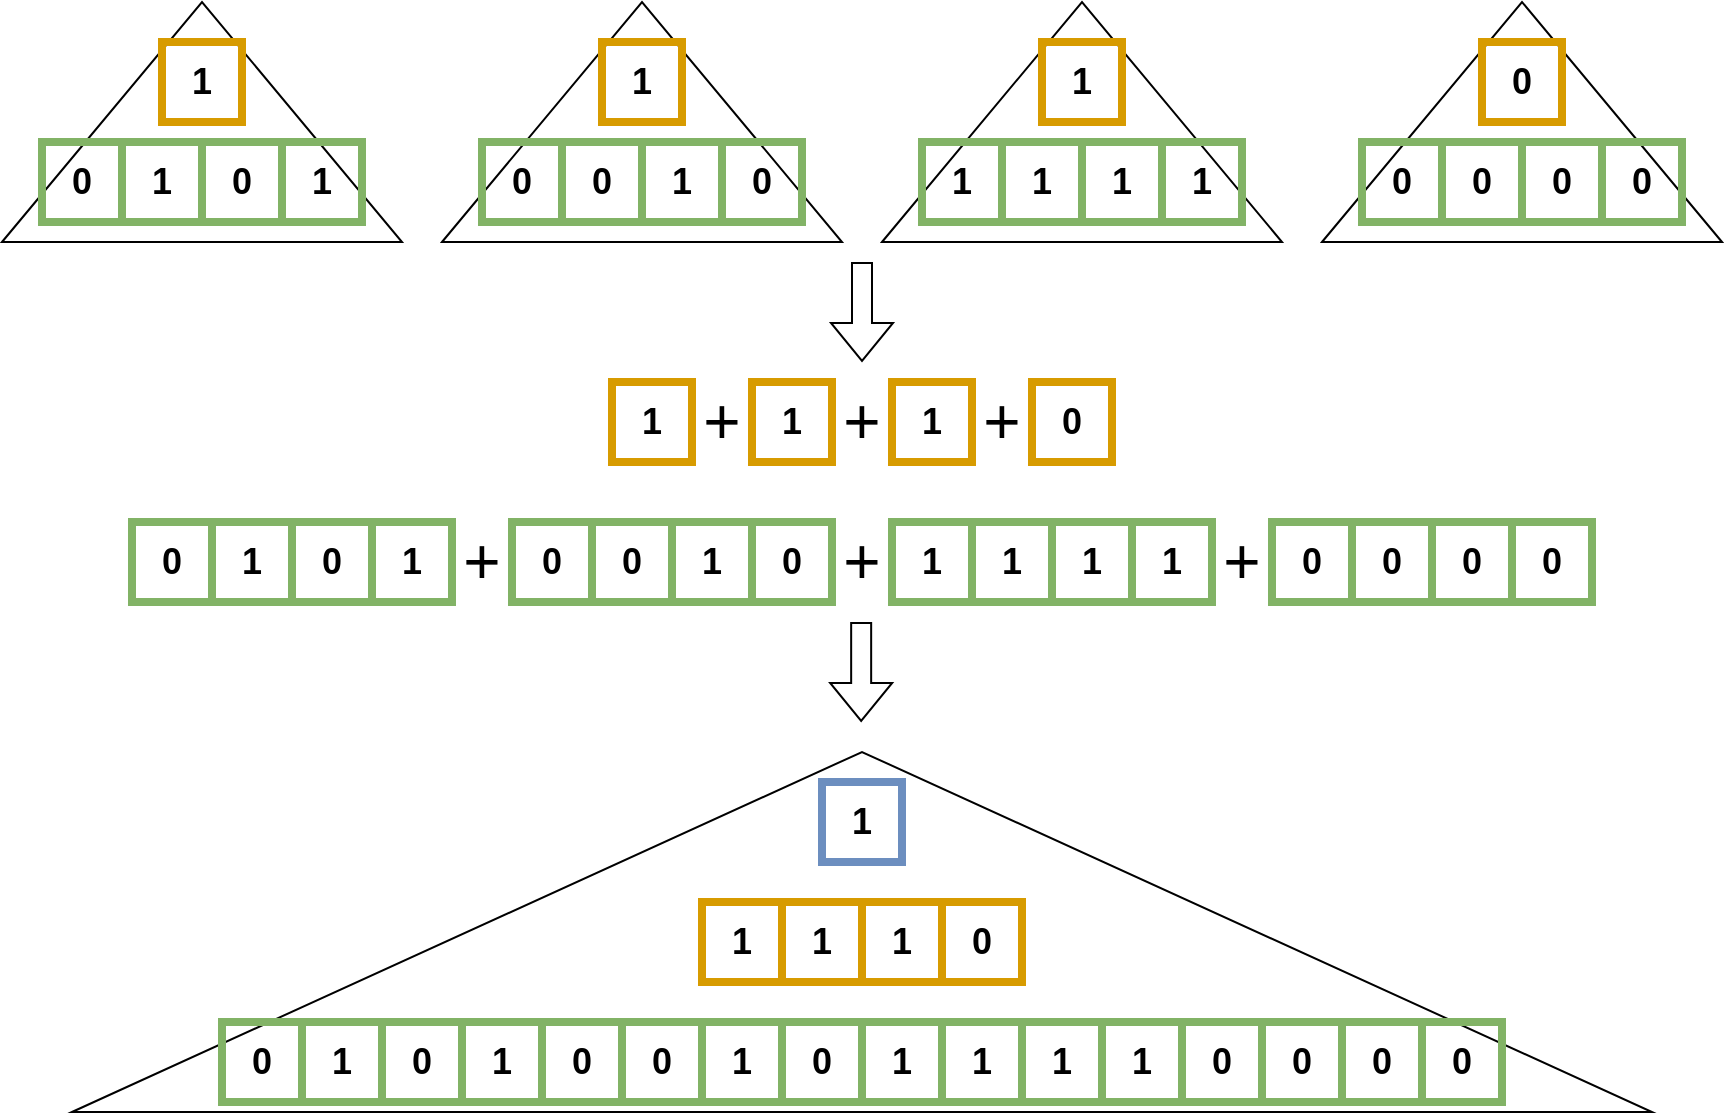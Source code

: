<mxfile version="24.7.1" type="device">
  <diagram id="2WGy25AUBtk22ILBmXkd" name="Page-1">
    <mxGraphModel dx="875" dy="543" grid="1" gridSize="10" guides="1" tooltips="1" connect="1" arrows="1" fold="1" page="1" pageScale="1" pageWidth="827" pageHeight="1169" math="0" shadow="0">
      <root>
        <mxCell id="0" />
        <mxCell id="1" parent="0" />
        <mxCell id="PJRTHKB8zXowQNIOaXIH-75" value="" style="triangle;whiteSpace=wrap;html=1;rotation=-90;fillColor=none;" vertex="1" parent="1">
          <mxGeometry x="340" y="110" width="180" height="790" as="geometry" />
        </mxCell>
        <mxCell id="PJRTHKB8zXowQNIOaXIH-1" value="" style="triangle;whiteSpace=wrap;html=1;rotation=-90;fillColor=none;" vertex="1" parent="1">
          <mxGeometry x="40" width="120" height="200" as="geometry" />
        </mxCell>
        <mxCell id="L83Ct_4AwCxYPiwyGT1B-1" value="1" style="rounded=0;whiteSpace=wrap;html=1;fillColor=none;strokeColor=#d79b00;strokeWidth=4;fontSize=18;fontStyle=1;fontColor=#000000;" parent="1" vertex="1">
          <mxGeometry x="80" y="60.0" width="40" height="40" as="geometry" />
        </mxCell>
        <mxCell id="L83Ct_4AwCxYPiwyGT1B-2" value="0" style="rounded=0;whiteSpace=wrap;html=1;fillColor=none;strokeColor=#82b366;strokeWidth=4;fontSize=18;fontStyle=1;fontColor=#000000;" parent="1" vertex="1">
          <mxGeometry x="20" y="110.0" width="40" height="40" as="geometry" />
        </mxCell>
        <mxCell id="L83Ct_4AwCxYPiwyGT1B-3" value="1" style="rounded=0;whiteSpace=wrap;html=1;fillColor=none;strokeColor=#82b366;strokeWidth=4;fontSize=18;fontStyle=1;fontColor=#000000;" parent="1" vertex="1">
          <mxGeometry x="60" y="110.0" width="40" height="40" as="geometry" />
        </mxCell>
        <mxCell id="L83Ct_4AwCxYPiwyGT1B-4" value="0" style="rounded=0;whiteSpace=wrap;html=1;fillColor=none;strokeColor=#82b366;strokeWidth=4;fontSize=18;fontStyle=1;fontColor=#000000;" parent="1" vertex="1">
          <mxGeometry x="100" y="110.0" width="40" height="40" as="geometry" />
        </mxCell>
        <mxCell id="L83Ct_4AwCxYPiwyGT1B-5" value="1" style="rounded=0;whiteSpace=wrap;html=1;fillColor=none;strokeColor=#82b366;strokeWidth=4;fontSize=18;fontStyle=1;fontColor=#000000;" parent="1" vertex="1">
          <mxGeometry x="140" y="110.0" width="40" height="40" as="geometry" />
        </mxCell>
        <mxCell id="PJRTHKB8zXowQNIOaXIH-2" value="" style="triangle;whiteSpace=wrap;html=1;rotation=-90;fillColor=none;" vertex="1" parent="1">
          <mxGeometry x="260" width="120" height="200" as="geometry" />
        </mxCell>
        <mxCell id="PJRTHKB8zXowQNIOaXIH-3" value="1" style="rounded=0;whiteSpace=wrap;html=1;fillColor=none;strokeColor=#d79b00;strokeWidth=4;fontSize=18;fontStyle=1;fontColor=#000000;" vertex="1" parent="1">
          <mxGeometry x="300" y="60.0" width="40" height="40" as="geometry" />
        </mxCell>
        <mxCell id="PJRTHKB8zXowQNIOaXIH-4" value="0" style="rounded=0;whiteSpace=wrap;html=1;fillColor=none;strokeColor=#82b366;strokeWidth=4;fontSize=18;fontStyle=1;fontColor=#000000;" vertex="1" parent="1">
          <mxGeometry x="240" y="110.0" width="40" height="40" as="geometry" />
        </mxCell>
        <mxCell id="PJRTHKB8zXowQNIOaXIH-5" value="0" style="rounded=0;whiteSpace=wrap;html=1;fillColor=none;strokeColor=#82b366;strokeWidth=4;fontSize=18;fontStyle=1;fontColor=#000000;" vertex="1" parent="1">
          <mxGeometry x="280" y="110.0" width="40" height="40" as="geometry" />
        </mxCell>
        <mxCell id="PJRTHKB8zXowQNIOaXIH-6" value="1" style="rounded=0;whiteSpace=wrap;html=1;fillColor=none;strokeColor=#82b366;strokeWidth=4;fontSize=18;fontStyle=1;fontColor=#000000;" vertex="1" parent="1">
          <mxGeometry x="320" y="110.0" width="40" height="40" as="geometry" />
        </mxCell>
        <mxCell id="PJRTHKB8zXowQNIOaXIH-7" value="0" style="rounded=0;whiteSpace=wrap;html=1;fillColor=none;strokeColor=#82b366;strokeWidth=4;fontSize=18;fontStyle=1;fontColor=#000000;" vertex="1" parent="1">
          <mxGeometry x="360" y="110.0" width="40" height="40" as="geometry" />
        </mxCell>
        <mxCell id="PJRTHKB8zXowQNIOaXIH-8" value="" style="triangle;whiteSpace=wrap;html=1;rotation=-90;fillColor=none;" vertex="1" parent="1">
          <mxGeometry x="480" width="120" height="200" as="geometry" />
        </mxCell>
        <mxCell id="PJRTHKB8zXowQNIOaXIH-9" value="1" style="rounded=0;whiteSpace=wrap;html=1;fillColor=none;strokeColor=#d79b00;strokeWidth=4;fontSize=18;fontStyle=1;fontColor=#000000;" vertex="1" parent="1">
          <mxGeometry x="520" y="60.0" width="40" height="40" as="geometry" />
        </mxCell>
        <mxCell id="PJRTHKB8zXowQNIOaXIH-10" value="1" style="rounded=0;whiteSpace=wrap;html=1;fillColor=none;strokeColor=#82b366;strokeWidth=4;fontSize=18;fontStyle=1;fontColor=#000000;" vertex="1" parent="1">
          <mxGeometry x="460" y="110.0" width="40" height="40" as="geometry" />
        </mxCell>
        <mxCell id="PJRTHKB8zXowQNIOaXIH-11" value="1" style="rounded=0;whiteSpace=wrap;html=1;fillColor=none;strokeColor=#82b366;strokeWidth=4;fontSize=18;fontStyle=1;fontColor=#000000;" vertex="1" parent="1">
          <mxGeometry x="500" y="110.0" width="40" height="40" as="geometry" />
        </mxCell>
        <mxCell id="PJRTHKB8zXowQNIOaXIH-12" value="1" style="rounded=0;whiteSpace=wrap;html=1;fillColor=none;strokeColor=#82b366;strokeWidth=4;fontSize=18;fontStyle=1;fontColor=#000000;" vertex="1" parent="1">
          <mxGeometry x="540" y="110.0" width="40" height="40" as="geometry" />
        </mxCell>
        <mxCell id="PJRTHKB8zXowQNIOaXIH-13" value="1" style="rounded=0;whiteSpace=wrap;html=1;fillColor=none;strokeColor=#82b366;strokeWidth=4;fontSize=18;fontStyle=1;fontColor=#000000;" vertex="1" parent="1">
          <mxGeometry x="580" y="110.0" width="40" height="40" as="geometry" />
        </mxCell>
        <mxCell id="PJRTHKB8zXowQNIOaXIH-14" value="" style="triangle;whiteSpace=wrap;html=1;rotation=-90;fillColor=none;" vertex="1" parent="1">
          <mxGeometry x="700" width="120" height="200" as="geometry" />
        </mxCell>
        <mxCell id="PJRTHKB8zXowQNIOaXIH-15" value="0" style="rounded=0;whiteSpace=wrap;html=1;fillColor=none;strokeColor=#d79b00;strokeWidth=4;fontSize=18;fontStyle=1;fontColor=#000000;" vertex="1" parent="1">
          <mxGeometry x="740" y="60.0" width="40" height="40" as="geometry" />
        </mxCell>
        <mxCell id="PJRTHKB8zXowQNIOaXIH-16" value="0" style="rounded=0;whiteSpace=wrap;html=1;fillColor=none;strokeColor=#82b366;strokeWidth=4;fontSize=18;fontStyle=1;fontColor=#000000;" vertex="1" parent="1">
          <mxGeometry x="680" y="110.0" width="40" height="40" as="geometry" />
        </mxCell>
        <mxCell id="PJRTHKB8zXowQNIOaXIH-17" value="0" style="rounded=0;whiteSpace=wrap;html=1;fillColor=none;strokeColor=#82b366;strokeWidth=4;fontSize=18;fontStyle=1;fontColor=#000000;" vertex="1" parent="1">
          <mxGeometry x="720" y="110.0" width="40" height="40" as="geometry" />
        </mxCell>
        <mxCell id="PJRTHKB8zXowQNIOaXIH-18" value="0" style="rounded=0;whiteSpace=wrap;html=1;fillColor=none;strokeColor=#82b366;strokeWidth=4;fontSize=18;fontStyle=1;fontColor=#000000;" vertex="1" parent="1">
          <mxGeometry x="760" y="110.0" width="40" height="40" as="geometry" />
        </mxCell>
        <mxCell id="PJRTHKB8zXowQNIOaXIH-19" value="0" style="rounded=0;whiteSpace=wrap;html=1;fillColor=none;strokeColor=#82b366;strokeWidth=4;fontSize=18;fontStyle=1;fontColor=#000000;" vertex="1" parent="1">
          <mxGeometry x="800" y="110.0" width="40" height="40" as="geometry" />
        </mxCell>
        <mxCell id="PJRTHKB8zXowQNIOaXIH-20" value="" style="shape=flexArrow;endArrow=classic;html=1;rounded=0;fillColor=none;" edge="1" parent="1">
          <mxGeometry width="50" height="50" relative="1" as="geometry">
            <mxPoint x="430" y="170" as="sourcePoint" />
            <mxPoint x="430" y="220" as="targetPoint" />
          </mxGeometry>
        </mxCell>
        <mxCell id="PJRTHKB8zXowQNIOaXIH-21" value="0" style="rounded=0;whiteSpace=wrap;html=1;fillColor=none;strokeColor=#82b366;strokeWidth=4;fontSize=18;fontStyle=1;fontColor=#000000;" vertex="1" parent="1">
          <mxGeometry x="65" y="300.0" width="40" height="40" as="geometry" />
        </mxCell>
        <mxCell id="PJRTHKB8zXowQNIOaXIH-22" value="1" style="rounded=0;whiteSpace=wrap;html=1;fillColor=none;strokeColor=#82b366;strokeWidth=4;fontSize=18;fontStyle=1;fontColor=#000000;" vertex="1" parent="1">
          <mxGeometry x="105" y="300.0" width="40" height="40" as="geometry" />
        </mxCell>
        <mxCell id="PJRTHKB8zXowQNIOaXIH-23" value="0" style="rounded=0;whiteSpace=wrap;html=1;fillColor=none;strokeColor=#82b366;strokeWidth=4;fontSize=18;fontStyle=1;fontColor=#000000;" vertex="1" parent="1">
          <mxGeometry x="145" y="300.0" width="40" height="40" as="geometry" />
        </mxCell>
        <mxCell id="PJRTHKB8zXowQNIOaXIH-24" value="1" style="rounded=0;whiteSpace=wrap;html=1;fillColor=none;strokeColor=#82b366;strokeWidth=4;fontSize=18;fontStyle=1;fontColor=#000000;" vertex="1" parent="1">
          <mxGeometry x="185" y="300.0" width="40" height="40" as="geometry" />
        </mxCell>
        <mxCell id="PJRTHKB8zXowQNIOaXIH-25" value="0" style="rounded=0;whiteSpace=wrap;html=1;fillColor=none;strokeColor=#82b366;strokeWidth=4;fontSize=18;fontStyle=1;fontColor=#000000;" vertex="1" parent="1">
          <mxGeometry x="255" y="300.0" width="40" height="40" as="geometry" />
        </mxCell>
        <mxCell id="PJRTHKB8zXowQNIOaXIH-26" value="0" style="rounded=0;whiteSpace=wrap;html=1;fillColor=none;strokeColor=#82b366;strokeWidth=4;fontSize=18;fontStyle=1;fontColor=#000000;" vertex="1" parent="1">
          <mxGeometry x="295" y="300.0" width="40" height="40" as="geometry" />
        </mxCell>
        <mxCell id="PJRTHKB8zXowQNIOaXIH-27" value="1" style="rounded=0;whiteSpace=wrap;html=1;fillColor=none;strokeColor=#82b366;strokeWidth=4;fontSize=18;fontStyle=1;fontColor=#000000;" vertex="1" parent="1">
          <mxGeometry x="335" y="300.0" width="40" height="40" as="geometry" />
        </mxCell>
        <mxCell id="PJRTHKB8zXowQNIOaXIH-28" value="0" style="rounded=0;whiteSpace=wrap;html=1;fillColor=none;strokeColor=#82b366;strokeWidth=4;fontSize=18;fontStyle=1;fontColor=#000000;" vertex="1" parent="1">
          <mxGeometry x="375" y="300.0" width="40" height="40" as="geometry" />
        </mxCell>
        <mxCell id="PJRTHKB8zXowQNIOaXIH-29" value="1" style="rounded=0;whiteSpace=wrap;html=1;fillColor=none;strokeColor=#82b366;strokeWidth=4;fontSize=18;fontStyle=1;fontColor=#000000;" vertex="1" parent="1">
          <mxGeometry x="445" y="300.0" width="40" height="40" as="geometry" />
        </mxCell>
        <mxCell id="PJRTHKB8zXowQNIOaXIH-30" value="1" style="rounded=0;whiteSpace=wrap;html=1;fillColor=none;strokeColor=#82b366;strokeWidth=4;fontSize=18;fontStyle=1;fontColor=#000000;" vertex="1" parent="1">
          <mxGeometry x="485" y="300.0" width="40" height="40" as="geometry" />
        </mxCell>
        <mxCell id="PJRTHKB8zXowQNIOaXIH-31" value="1" style="rounded=0;whiteSpace=wrap;html=1;fillColor=none;strokeColor=#82b366;strokeWidth=4;fontSize=18;fontStyle=1;fontColor=#000000;" vertex="1" parent="1">
          <mxGeometry x="525" y="300.0" width="40" height="40" as="geometry" />
        </mxCell>
        <mxCell id="PJRTHKB8zXowQNIOaXIH-32" value="1" style="rounded=0;whiteSpace=wrap;html=1;fillColor=none;strokeColor=#82b366;strokeWidth=4;fontSize=18;fontStyle=1;fontColor=#000000;" vertex="1" parent="1">
          <mxGeometry x="565" y="300.0" width="40" height="40" as="geometry" />
        </mxCell>
        <mxCell id="PJRTHKB8zXowQNIOaXIH-33" value="0" style="rounded=0;whiteSpace=wrap;html=1;fillColor=none;strokeColor=#82b366;strokeWidth=4;fontSize=18;fontStyle=1;fontColor=#000000;" vertex="1" parent="1">
          <mxGeometry x="635" y="300.0" width="40" height="40" as="geometry" />
        </mxCell>
        <mxCell id="PJRTHKB8zXowQNIOaXIH-34" value="0" style="rounded=0;whiteSpace=wrap;html=1;fillColor=none;strokeColor=#82b366;strokeWidth=4;fontSize=18;fontStyle=1;fontColor=#000000;" vertex="1" parent="1">
          <mxGeometry x="675" y="300.0" width="40" height="40" as="geometry" />
        </mxCell>
        <mxCell id="PJRTHKB8zXowQNIOaXIH-35" value="0" style="rounded=0;whiteSpace=wrap;html=1;fillColor=none;strokeColor=#82b366;strokeWidth=4;fontSize=18;fontStyle=1;fontColor=#000000;" vertex="1" parent="1">
          <mxGeometry x="715" y="300.0" width="40" height="40" as="geometry" />
        </mxCell>
        <mxCell id="PJRTHKB8zXowQNIOaXIH-36" value="0" style="rounded=0;whiteSpace=wrap;html=1;fillColor=none;strokeColor=#82b366;strokeWidth=4;fontSize=18;fontStyle=1;fontColor=#000000;" vertex="1" parent="1">
          <mxGeometry x="755" y="300.0" width="40" height="40" as="geometry" />
        </mxCell>
        <mxCell id="PJRTHKB8zXowQNIOaXIH-37" value="1" style="rounded=0;whiteSpace=wrap;html=1;fillColor=none;strokeColor=#d79b00;strokeWidth=4;fontSize=18;fontStyle=1;fontColor=#000000;" vertex="1" parent="1">
          <mxGeometry x="305" y="230.0" width="40" height="40" as="geometry" />
        </mxCell>
        <mxCell id="PJRTHKB8zXowQNIOaXIH-38" value="1" style="rounded=0;whiteSpace=wrap;html=1;fillColor=none;strokeColor=#d79b00;strokeWidth=4;fontSize=18;fontStyle=1;fontColor=#000000;" vertex="1" parent="1">
          <mxGeometry x="375" y="230.0" width="40" height="40" as="geometry" />
        </mxCell>
        <mxCell id="PJRTHKB8zXowQNIOaXIH-39" value="1" style="rounded=0;whiteSpace=wrap;html=1;fillColor=none;strokeColor=#d79b00;strokeWidth=4;fontSize=18;fontStyle=1;fontColor=#000000;" vertex="1" parent="1">
          <mxGeometry x="445" y="230.0" width="40" height="40" as="geometry" />
        </mxCell>
        <mxCell id="PJRTHKB8zXowQNIOaXIH-40" value="0" style="rounded=0;whiteSpace=wrap;html=1;fillColor=none;strokeColor=#d79b00;strokeWidth=4;fontSize=18;fontStyle=1;fontColor=#000000;" vertex="1" parent="1">
          <mxGeometry x="515" y="230.0" width="40" height="40" as="geometry" />
        </mxCell>
        <mxCell id="PJRTHKB8zXowQNIOaXIH-41" value="&lt;font style=&quot;font-size: 32px;&quot;&gt;+&lt;/font&gt;" style="text;html=1;align=center;verticalAlign=middle;whiteSpace=wrap;rounded=0;fillColor=none;" vertex="1" parent="1">
          <mxGeometry x="225" y="305" width="30" height="30" as="geometry" />
        </mxCell>
        <mxCell id="PJRTHKB8zXowQNIOaXIH-42" value="&lt;font style=&quot;font-size: 32px;&quot;&gt;+&lt;/font&gt;" style="text;html=1;align=center;verticalAlign=middle;whiteSpace=wrap;rounded=0;fillColor=none;" vertex="1" parent="1">
          <mxGeometry x="415" y="305" width="30" height="30" as="geometry" />
        </mxCell>
        <mxCell id="PJRTHKB8zXowQNIOaXIH-43" value="&lt;font style=&quot;font-size: 32px;&quot;&gt;+&lt;/font&gt;" style="text;html=1;align=center;verticalAlign=middle;whiteSpace=wrap;rounded=0;fillColor=none;" vertex="1" parent="1">
          <mxGeometry x="605" y="305" width="30" height="30" as="geometry" />
        </mxCell>
        <mxCell id="PJRTHKB8zXowQNIOaXIH-44" value="&lt;font style=&quot;font-size: 32px;&quot;&gt;+&lt;/font&gt;" style="text;html=1;align=center;verticalAlign=middle;whiteSpace=wrap;rounded=0;fillColor=none;" vertex="1" parent="1">
          <mxGeometry x="345" y="235" width="30" height="30" as="geometry" />
        </mxCell>
        <mxCell id="PJRTHKB8zXowQNIOaXIH-45" value="&lt;font style=&quot;font-size: 32px;&quot;&gt;+&lt;/font&gt;" style="text;html=1;align=center;verticalAlign=middle;whiteSpace=wrap;rounded=0;fillColor=none;" vertex="1" parent="1">
          <mxGeometry x="415" y="235" width="30" height="30" as="geometry" />
        </mxCell>
        <mxCell id="PJRTHKB8zXowQNIOaXIH-46" value="&lt;font style=&quot;font-size: 32px;&quot;&gt;+&lt;/font&gt;" style="text;html=1;align=center;verticalAlign=middle;whiteSpace=wrap;rounded=0;fillColor=none;" vertex="1" parent="1">
          <mxGeometry x="485" y="235" width="30" height="30" as="geometry" />
        </mxCell>
        <mxCell id="PJRTHKB8zXowQNIOaXIH-47" value="" style="shape=flexArrow;endArrow=classic;html=1;rounded=0;fillColor=none;" edge="1" parent="1">
          <mxGeometry width="50" height="50" relative="1" as="geometry">
            <mxPoint x="429.58" y="350" as="sourcePoint" />
            <mxPoint x="429.58" y="400" as="targetPoint" />
          </mxGeometry>
        </mxCell>
        <mxCell id="PJRTHKB8zXowQNIOaXIH-48" value="0" style="rounded=0;whiteSpace=wrap;html=1;fillColor=none;strokeColor=#82b366;strokeWidth=4;fontSize=18;fontStyle=1;fontColor=#000000;" vertex="1" parent="1">
          <mxGeometry x="110" y="550.0" width="40" height="40" as="geometry" />
        </mxCell>
        <mxCell id="PJRTHKB8zXowQNIOaXIH-49" value="1" style="rounded=0;whiteSpace=wrap;html=1;fillColor=none;strokeColor=#82b366;strokeWidth=4;fontSize=18;fontStyle=1;fontColor=#000000;" vertex="1" parent="1">
          <mxGeometry x="150" y="550.0" width="40" height="40" as="geometry" />
        </mxCell>
        <mxCell id="PJRTHKB8zXowQNIOaXIH-50" value="0" style="rounded=0;whiteSpace=wrap;html=1;fillColor=none;strokeColor=#82b366;strokeWidth=4;fontSize=18;fontStyle=1;fontColor=#000000;" vertex="1" parent="1">
          <mxGeometry x="190" y="550.0" width="40" height="40" as="geometry" />
        </mxCell>
        <mxCell id="PJRTHKB8zXowQNIOaXIH-51" value="1" style="rounded=0;whiteSpace=wrap;html=1;fillColor=none;strokeColor=#82b366;strokeWidth=4;fontSize=18;fontStyle=1;fontColor=#000000;" vertex="1" parent="1">
          <mxGeometry x="230" y="550.0" width="40" height="40" as="geometry" />
        </mxCell>
        <mxCell id="PJRTHKB8zXowQNIOaXIH-52" value="0" style="rounded=0;whiteSpace=wrap;html=1;fillColor=none;strokeColor=#82b366;strokeWidth=4;fontSize=18;fontStyle=1;fontColor=#000000;" vertex="1" parent="1">
          <mxGeometry x="270" y="550.0" width="40" height="40" as="geometry" />
        </mxCell>
        <mxCell id="PJRTHKB8zXowQNIOaXIH-53" value="0" style="rounded=0;whiteSpace=wrap;html=1;fillColor=none;strokeColor=#82b366;strokeWidth=4;fontSize=18;fontStyle=1;fontColor=#000000;" vertex="1" parent="1">
          <mxGeometry x="310" y="550.0" width="40" height="40" as="geometry" />
        </mxCell>
        <mxCell id="PJRTHKB8zXowQNIOaXIH-54" value="1" style="rounded=0;whiteSpace=wrap;html=1;fillColor=none;strokeColor=#82b366;strokeWidth=4;fontSize=18;fontStyle=1;fontColor=#000000;" vertex="1" parent="1">
          <mxGeometry x="350" y="550.0" width="40" height="40" as="geometry" />
        </mxCell>
        <mxCell id="PJRTHKB8zXowQNIOaXIH-55" value="0" style="rounded=0;whiteSpace=wrap;html=1;fillColor=none;strokeColor=#82b366;strokeWidth=4;fontSize=18;fontStyle=1;fontColor=#000000;" vertex="1" parent="1">
          <mxGeometry x="390" y="550.0" width="40" height="40" as="geometry" />
        </mxCell>
        <mxCell id="PJRTHKB8zXowQNIOaXIH-56" value="1" style="rounded=0;whiteSpace=wrap;html=1;fillColor=none;strokeColor=#82b366;strokeWidth=4;fontSize=18;fontStyle=1;fontColor=#000000;" vertex="1" parent="1">
          <mxGeometry x="430" y="550.0" width="40" height="40" as="geometry" />
        </mxCell>
        <mxCell id="PJRTHKB8zXowQNIOaXIH-57" value="1" style="rounded=0;whiteSpace=wrap;html=1;fillColor=none;strokeColor=#82b366;strokeWidth=4;fontSize=18;fontStyle=1;fontColor=#000000;" vertex="1" parent="1">
          <mxGeometry x="470" y="550.0" width="40" height="40" as="geometry" />
        </mxCell>
        <mxCell id="PJRTHKB8zXowQNIOaXIH-58" value="1" style="rounded=0;whiteSpace=wrap;html=1;fillColor=none;strokeColor=#82b366;strokeWidth=4;fontSize=18;fontStyle=1;fontColor=#000000;" vertex="1" parent="1">
          <mxGeometry x="510" y="550.0" width="40" height="40" as="geometry" />
        </mxCell>
        <mxCell id="PJRTHKB8zXowQNIOaXIH-59" value="1" style="rounded=0;whiteSpace=wrap;html=1;fillColor=none;strokeColor=#82b366;strokeWidth=4;fontSize=18;fontStyle=1;fontColor=#000000;" vertex="1" parent="1">
          <mxGeometry x="550" y="550.0" width="40" height="40" as="geometry" />
        </mxCell>
        <mxCell id="PJRTHKB8zXowQNIOaXIH-60" value="0" style="rounded=0;whiteSpace=wrap;html=1;fillColor=none;strokeColor=#82b366;strokeWidth=4;fontSize=18;fontStyle=1;fontColor=#000000;" vertex="1" parent="1">
          <mxGeometry x="590" y="550.0" width="40" height="40" as="geometry" />
        </mxCell>
        <mxCell id="PJRTHKB8zXowQNIOaXIH-61" value="0" style="rounded=0;whiteSpace=wrap;html=1;fillColor=none;strokeColor=#82b366;strokeWidth=4;fontSize=18;fontStyle=1;fontColor=#000000;" vertex="1" parent="1">
          <mxGeometry x="630" y="550.0" width="40" height="40" as="geometry" />
        </mxCell>
        <mxCell id="PJRTHKB8zXowQNIOaXIH-62" value="0" style="rounded=0;whiteSpace=wrap;html=1;fillColor=none;strokeColor=#82b366;strokeWidth=4;fontSize=18;fontStyle=1;fontColor=#000000;" vertex="1" parent="1">
          <mxGeometry x="670" y="550.0" width="40" height="40" as="geometry" />
        </mxCell>
        <mxCell id="PJRTHKB8zXowQNIOaXIH-63" value="0" style="rounded=0;whiteSpace=wrap;html=1;fillColor=none;strokeColor=#82b366;strokeWidth=4;fontSize=18;fontStyle=1;fontColor=#000000;" vertex="1" parent="1">
          <mxGeometry x="710" y="550.0" width="40" height="40" as="geometry" />
        </mxCell>
        <mxCell id="PJRTHKB8zXowQNIOaXIH-64" value="1" style="rounded=0;whiteSpace=wrap;html=1;fillColor=none;strokeColor=#d79b00;strokeWidth=4;fontSize=18;fontStyle=1;fontColor=#000000;" vertex="1" parent="1">
          <mxGeometry x="350" y="490" width="40" height="40" as="geometry" />
        </mxCell>
        <mxCell id="PJRTHKB8zXowQNIOaXIH-65" value="1" style="rounded=0;whiteSpace=wrap;html=1;fillColor=none;strokeColor=#d79b00;strokeWidth=4;fontSize=18;fontStyle=1;fontColor=#000000;" vertex="1" parent="1">
          <mxGeometry x="390" y="490.0" width="40" height="40" as="geometry" />
        </mxCell>
        <mxCell id="PJRTHKB8zXowQNIOaXIH-66" value="1" style="rounded=0;whiteSpace=wrap;html=1;fillColor=none;strokeColor=#d79b00;strokeWidth=4;fontSize=18;fontStyle=1;fontColor=#000000;" vertex="1" parent="1">
          <mxGeometry x="430" y="490.0" width="40" height="40" as="geometry" />
        </mxCell>
        <mxCell id="PJRTHKB8zXowQNIOaXIH-67" value="0" style="rounded=0;whiteSpace=wrap;html=1;fillColor=none;strokeColor=#d79b00;strokeWidth=4;fontSize=18;fontStyle=1;fontColor=#000000;" vertex="1" parent="1">
          <mxGeometry x="470" y="490.0" width="40" height="40" as="geometry" />
        </mxCell>
        <mxCell id="PJRTHKB8zXowQNIOaXIH-76" value="1" style="rounded=0;whiteSpace=wrap;html=1;fillColor=none;strokeColor=#6c8ebf;strokeWidth=4;fontSize=18;fontStyle=1;" vertex="1" parent="1">
          <mxGeometry x="410" y="430.0" width="40" height="40" as="geometry" />
        </mxCell>
      </root>
    </mxGraphModel>
  </diagram>
</mxfile>
